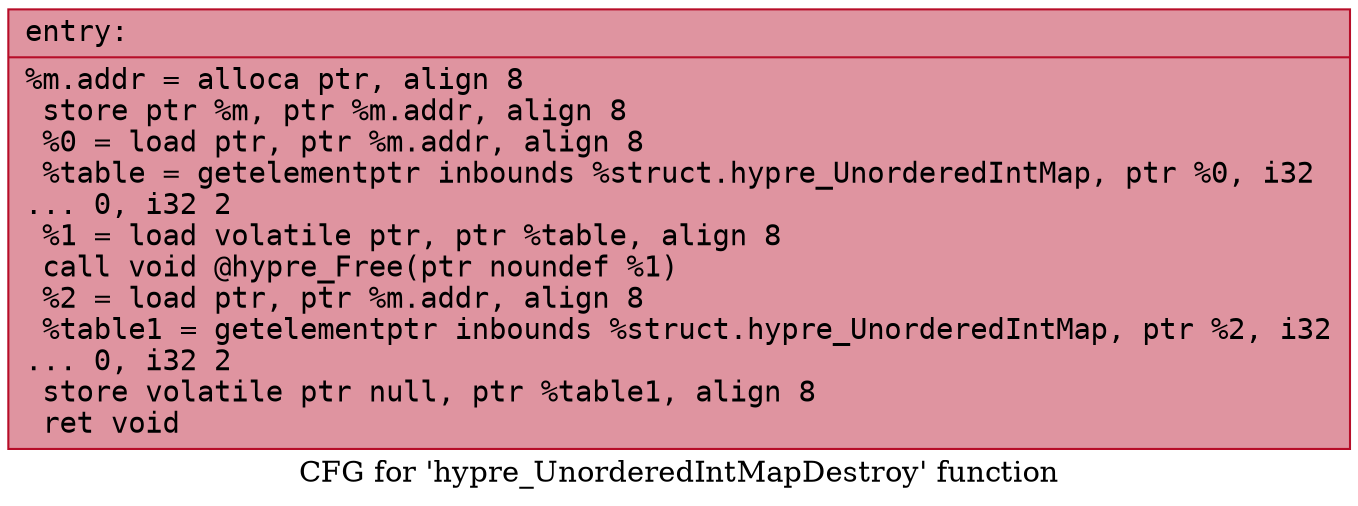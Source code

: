 digraph "CFG for 'hypre_UnorderedIntMapDestroy' function" {
	label="CFG for 'hypre_UnorderedIntMapDestroy' function";

	Node0x55e2c2bcb120 [shape=record,color="#b70d28ff", style=filled, fillcolor="#b70d2870" fontname="Courier",label="{entry:\l|  %m.addr = alloca ptr, align 8\l  store ptr %m, ptr %m.addr, align 8\l  %0 = load ptr, ptr %m.addr, align 8\l  %table = getelementptr inbounds %struct.hypre_UnorderedIntMap, ptr %0, i32\l... 0, i32 2\l  %1 = load volatile ptr, ptr %table, align 8\l  call void @hypre_Free(ptr noundef %1)\l  %2 = load ptr, ptr %m.addr, align 8\l  %table1 = getelementptr inbounds %struct.hypre_UnorderedIntMap, ptr %2, i32\l... 0, i32 2\l  store volatile ptr null, ptr %table1, align 8\l  ret void\l}"];
}
